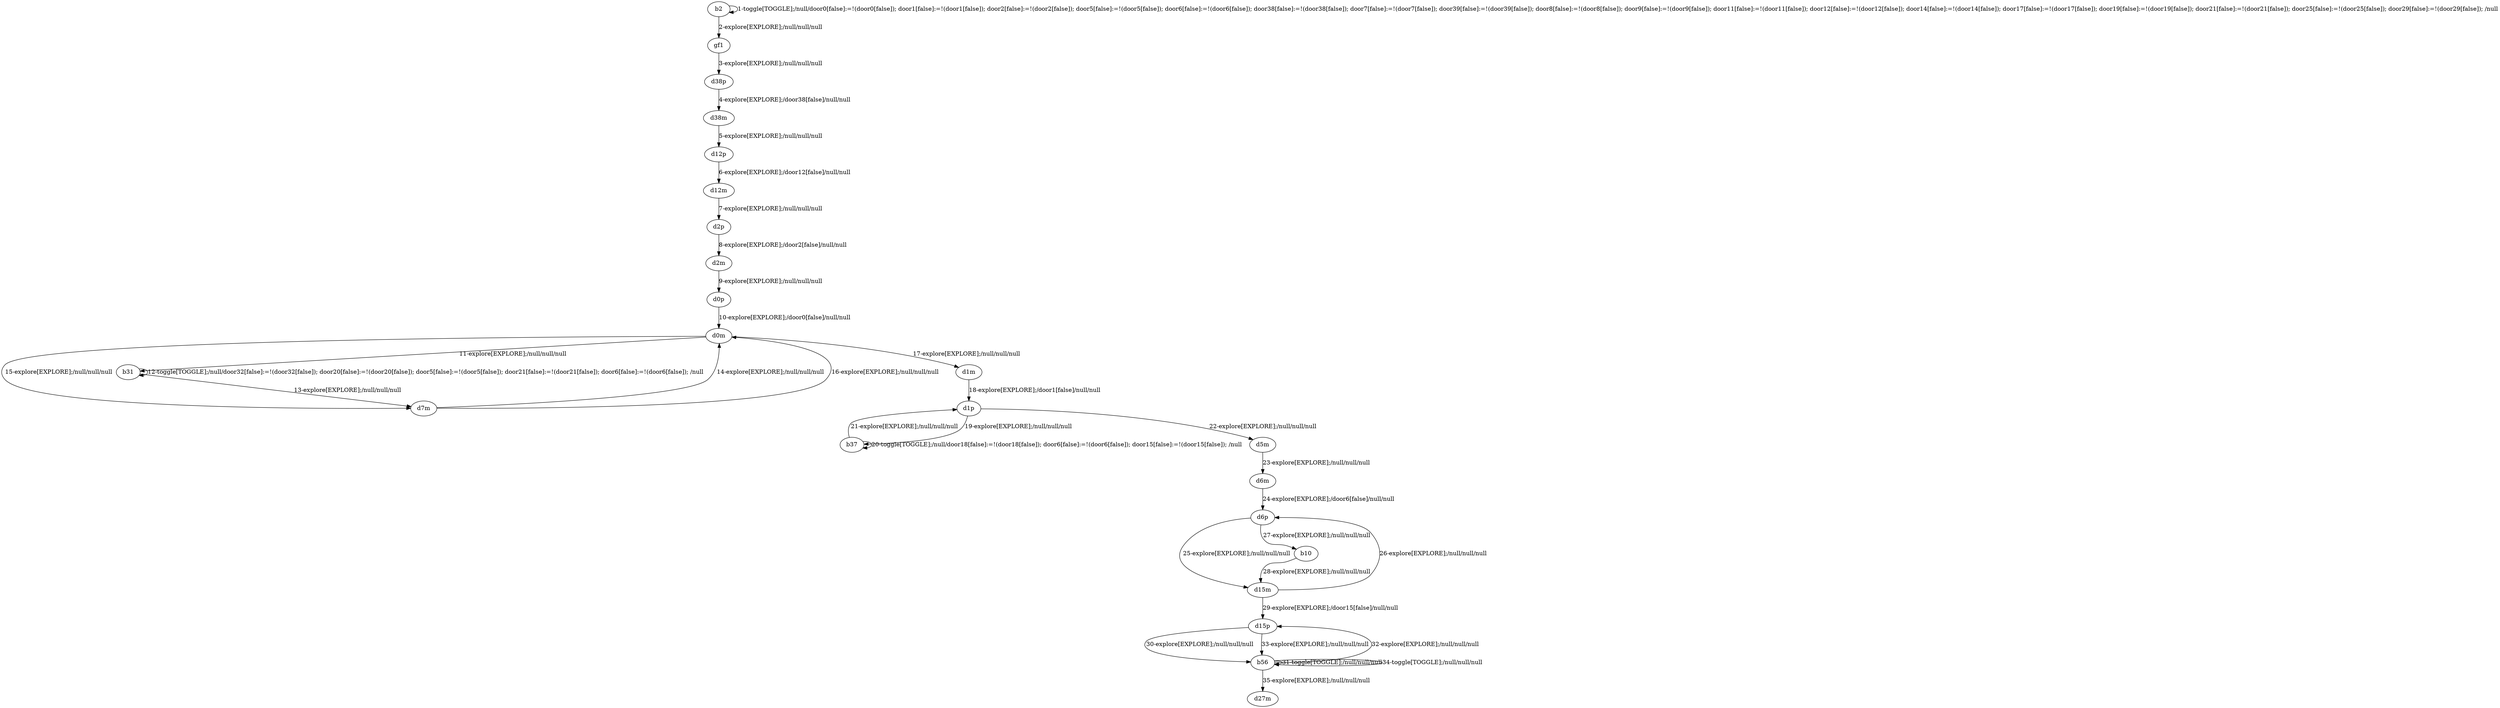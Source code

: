 # Total number of goals covered by this test: 9
# d7m --> d0m
# b56 --> d15p
# d1p --> d5m
# b56 --> d27m
# b37 --> d1p
# d0m --> d7m
# d15p --> b56
# b56 --> b56
# d15m --> d15p

digraph g {
"b2" -> "b2" [label = "1-toggle[TOGGLE];/null/door0[false]:=!(door0[false]); door1[false]:=!(door1[false]); door2[false]:=!(door2[false]); door5[false]:=!(door5[false]); door6[false]:=!(door6[false]); door38[false]:=!(door38[false]); door7[false]:=!(door7[false]); door39[false]:=!(door39[false]); door8[false]:=!(door8[false]); door9[false]:=!(door9[false]); door11[false]:=!(door11[false]); door12[false]:=!(door12[false]); door14[false]:=!(door14[false]); door17[false]:=!(door17[false]); door19[false]:=!(door19[false]); door21[false]:=!(door21[false]); door25[false]:=!(door25[false]); door29[false]:=!(door29[false]); /null"];
"b2" -> "gf1" [label = "2-explore[EXPLORE];/null/null/null"];
"gf1" -> "d38p" [label = "3-explore[EXPLORE];/null/null/null"];
"d38p" -> "d38m" [label = "4-explore[EXPLORE];/door38[false]/null/null"];
"d38m" -> "d12p" [label = "5-explore[EXPLORE];/null/null/null"];
"d12p" -> "d12m" [label = "6-explore[EXPLORE];/door12[false]/null/null"];
"d12m" -> "d2p" [label = "7-explore[EXPLORE];/null/null/null"];
"d2p" -> "d2m" [label = "8-explore[EXPLORE];/door2[false]/null/null"];
"d2m" -> "d0p" [label = "9-explore[EXPLORE];/null/null/null"];
"d0p" -> "d0m" [label = "10-explore[EXPLORE];/door0[false]/null/null"];
"d0m" -> "b31" [label = "11-explore[EXPLORE];/null/null/null"];
"b31" -> "b31" [label = "12-toggle[TOGGLE];/null/door32[false]:=!(door32[false]); door20[false]:=!(door20[false]); door5[false]:=!(door5[false]); door21[false]:=!(door21[false]); door6[false]:=!(door6[false]); /null"];
"b31" -> "d7m" [label = "13-explore[EXPLORE];/null/null/null"];
"d7m" -> "d0m" [label = "14-explore[EXPLORE];/null/null/null"];
"d0m" -> "d7m" [label = "15-explore[EXPLORE];/null/null/null"];
"d7m" -> "d0m" [label = "16-explore[EXPLORE];/null/null/null"];
"d0m" -> "d1m" [label = "17-explore[EXPLORE];/null/null/null"];
"d1m" -> "d1p" [label = "18-explore[EXPLORE];/door1[false]/null/null"];
"d1p" -> "b37" [label = "19-explore[EXPLORE];/null/null/null"];
"b37" -> "b37" [label = "20-toggle[TOGGLE];/null/door18[false]:=!(door18[false]); door6[false]:=!(door6[false]); door15[false]:=!(door15[false]); /null"];
"b37" -> "d1p" [label = "21-explore[EXPLORE];/null/null/null"];
"d1p" -> "d5m" [label = "22-explore[EXPLORE];/null/null/null"];
"d5m" -> "d6m" [label = "23-explore[EXPLORE];/null/null/null"];
"d6m" -> "d6p" [label = "24-explore[EXPLORE];/door6[false]/null/null"];
"d6p" -> "d15m" [label = "25-explore[EXPLORE];/null/null/null"];
"d15m" -> "d6p" [label = "26-explore[EXPLORE];/null/null/null"];
"d6p" -> "b10" [label = "27-explore[EXPLORE];/null/null/null"];
"b10" -> "d15m" [label = "28-explore[EXPLORE];/null/null/null"];
"d15m" -> "d15p" [label = "29-explore[EXPLORE];/door15[false]/null/null"];
"d15p" -> "b56" [label = "30-explore[EXPLORE];/null/null/null"];
"b56" -> "b56" [label = "31-toggle[TOGGLE];/null/null/null"];
"b56" -> "d15p" [label = "32-explore[EXPLORE];/null/null/null"];
"d15p" -> "b56" [label = "33-explore[EXPLORE];/null/null/null"];
"b56" -> "b56" [label = "34-toggle[TOGGLE];/null/null/null"];
"b56" -> "d27m" [label = "35-explore[EXPLORE];/null/null/null"];
}